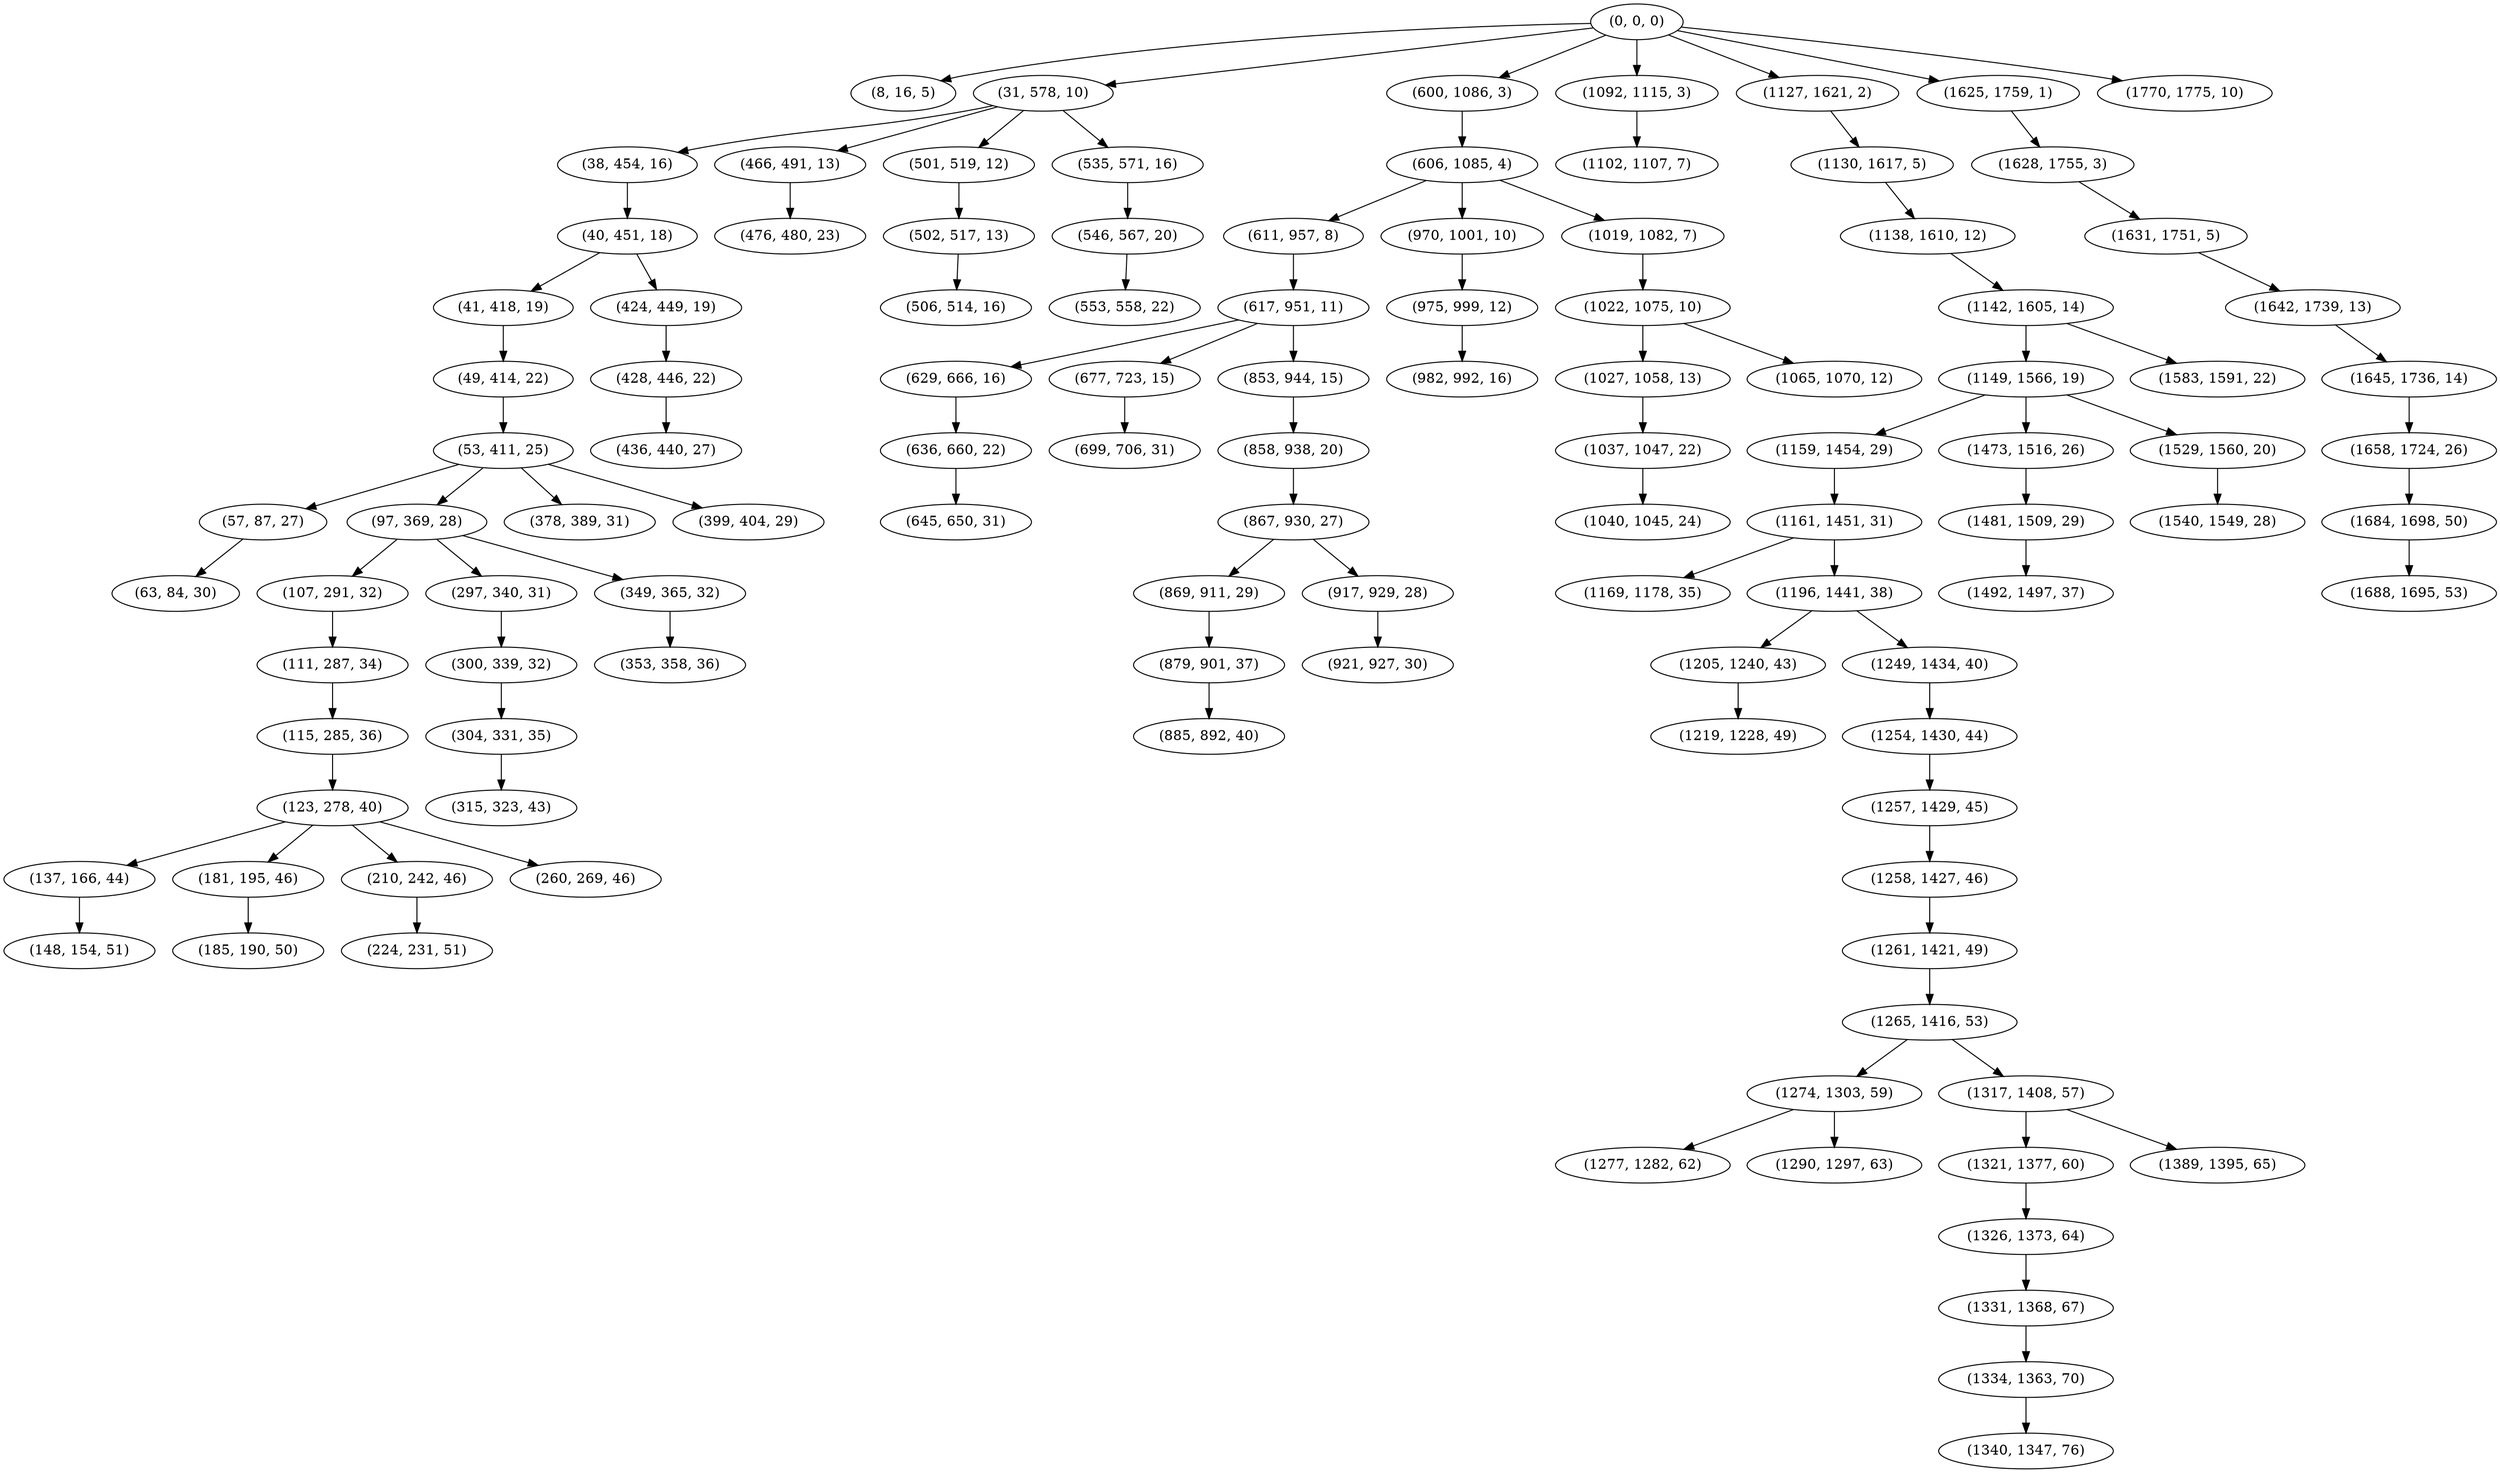 digraph tree {
    "(0, 0, 0)";
    "(8, 16, 5)";
    "(31, 578, 10)";
    "(38, 454, 16)";
    "(40, 451, 18)";
    "(41, 418, 19)";
    "(49, 414, 22)";
    "(53, 411, 25)";
    "(57, 87, 27)";
    "(63, 84, 30)";
    "(97, 369, 28)";
    "(107, 291, 32)";
    "(111, 287, 34)";
    "(115, 285, 36)";
    "(123, 278, 40)";
    "(137, 166, 44)";
    "(148, 154, 51)";
    "(181, 195, 46)";
    "(185, 190, 50)";
    "(210, 242, 46)";
    "(224, 231, 51)";
    "(260, 269, 46)";
    "(297, 340, 31)";
    "(300, 339, 32)";
    "(304, 331, 35)";
    "(315, 323, 43)";
    "(349, 365, 32)";
    "(353, 358, 36)";
    "(378, 389, 31)";
    "(399, 404, 29)";
    "(424, 449, 19)";
    "(428, 446, 22)";
    "(436, 440, 27)";
    "(466, 491, 13)";
    "(476, 480, 23)";
    "(501, 519, 12)";
    "(502, 517, 13)";
    "(506, 514, 16)";
    "(535, 571, 16)";
    "(546, 567, 20)";
    "(553, 558, 22)";
    "(600, 1086, 3)";
    "(606, 1085, 4)";
    "(611, 957, 8)";
    "(617, 951, 11)";
    "(629, 666, 16)";
    "(636, 660, 22)";
    "(645, 650, 31)";
    "(677, 723, 15)";
    "(699, 706, 31)";
    "(853, 944, 15)";
    "(858, 938, 20)";
    "(867, 930, 27)";
    "(869, 911, 29)";
    "(879, 901, 37)";
    "(885, 892, 40)";
    "(917, 929, 28)";
    "(921, 927, 30)";
    "(970, 1001, 10)";
    "(975, 999, 12)";
    "(982, 992, 16)";
    "(1019, 1082, 7)";
    "(1022, 1075, 10)";
    "(1027, 1058, 13)";
    "(1037, 1047, 22)";
    "(1040, 1045, 24)";
    "(1065, 1070, 12)";
    "(1092, 1115, 3)";
    "(1102, 1107, 7)";
    "(1127, 1621, 2)";
    "(1130, 1617, 5)";
    "(1138, 1610, 12)";
    "(1142, 1605, 14)";
    "(1149, 1566, 19)";
    "(1159, 1454, 29)";
    "(1161, 1451, 31)";
    "(1169, 1178, 35)";
    "(1196, 1441, 38)";
    "(1205, 1240, 43)";
    "(1219, 1228, 49)";
    "(1249, 1434, 40)";
    "(1254, 1430, 44)";
    "(1257, 1429, 45)";
    "(1258, 1427, 46)";
    "(1261, 1421, 49)";
    "(1265, 1416, 53)";
    "(1274, 1303, 59)";
    "(1277, 1282, 62)";
    "(1290, 1297, 63)";
    "(1317, 1408, 57)";
    "(1321, 1377, 60)";
    "(1326, 1373, 64)";
    "(1331, 1368, 67)";
    "(1334, 1363, 70)";
    "(1340, 1347, 76)";
    "(1389, 1395, 65)";
    "(1473, 1516, 26)";
    "(1481, 1509, 29)";
    "(1492, 1497, 37)";
    "(1529, 1560, 20)";
    "(1540, 1549, 28)";
    "(1583, 1591, 22)";
    "(1625, 1759, 1)";
    "(1628, 1755, 3)";
    "(1631, 1751, 5)";
    "(1642, 1739, 13)";
    "(1645, 1736, 14)";
    "(1658, 1724, 26)";
    "(1684, 1698, 50)";
    "(1688, 1695, 53)";
    "(1770, 1775, 10)";
    "(0, 0, 0)" -> "(8, 16, 5)";
    "(0, 0, 0)" -> "(31, 578, 10)";
    "(0, 0, 0)" -> "(600, 1086, 3)";
    "(0, 0, 0)" -> "(1092, 1115, 3)";
    "(0, 0, 0)" -> "(1127, 1621, 2)";
    "(0, 0, 0)" -> "(1625, 1759, 1)";
    "(0, 0, 0)" -> "(1770, 1775, 10)";
    "(31, 578, 10)" -> "(38, 454, 16)";
    "(31, 578, 10)" -> "(466, 491, 13)";
    "(31, 578, 10)" -> "(501, 519, 12)";
    "(31, 578, 10)" -> "(535, 571, 16)";
    "(38, 454, 16)" -> "(40, 451, 18)";
    "(40, 451, 18)" -> "(41, 418, 19)";
    "(40, 451, 18)" -> "(424, 449, 19)";
    "(41, 418, 19)" -> "(49, 414, 22)";
    "(49, 414, 22)" -> "(53, 411, 25)";
    "(53, 411, 25)" -> "(57, 87, 27)";
    "(53, 411, 25)" -> "(97, 369, 28)";
    "(53, 411, 25)" -> "(378, 389, 31)";
    "(53, 411, 25)" -> "(399, 404, 29)";
    "(57, 87, 27)" -> "(63, 84, 30)";
    "(97, 369, 28)" -> "(107, 291, 32)";
    "(97, 369, 28)" -> "(297, 340, 31)";
    "(97, 369, 28)" -> "(349, 365, 32)";
    "(107, 291, 32)" -> "(111, 287, 34)";
    "(111, 287, 34)" -> "(115, 285, 36)";
    "(115, 285, 36)" -> "(123, 278, 40)";
    "(123, 278, 40)" -> "(137, 166, 44)";
    "(123, 278, 40)" -> "(181, 195, 46)";
    "(123, 278, 40)" -> "(210, 242, 46)";
    "(123, 278, 40)" -> "(260, 269, 46)";
    "(137, 166, 44)" -> "(148, 154, 51)";
    "(181, 195, 46)" -> "(185, 190, 50)";
    "(210, 242, 46)" -> "(224, 231, 51)";
    "(297, 340, 31)" -> "(300, 339, 32)";
    "(300, 339, 32)" -> "(304, 331, 35)";
    "(304, 331, 35)" -> "(315, 323, 43)";
    "(349, 365, 32)" -> "(353, 358, 36)";
    "(424, 449, 19)" -> "(428, 446, 22)";
    "(428, 446, 22)" -> "(436, 440, 27)";
    "(466, 491, 13)" -> "(476, 480, 23)";
    "(501, 519, 12)" -> "(502, 517, 13)";
    "(502, 517, 13)" -> "(506, 514, 16)";
    "(535, 571, 16)" -> "(546, 567, 20)";
    "(546, 567, 20)" -> "(553, 558, 22)";
    "(600, 1086, 3)" -> "(606, 1085, 4)";
    "(606, 1085, 4)" -> "(611, 957, 8)";
    "(606, 1085, 4)" -> "(970, 1001, 10)";
    "(606, 1085, 4)" -> "(1019, 1082, 7)";
    "(611, 957, 8)" -> "(617, 951, 11)";
    "(617, 951, 11)" -> "(629, 666, 16)";
    "(617, 951, 11)" -> "(677, 723, 15)";
    "(617, 951, 11)" -> "(853, 944, 15)";
    "(629, 666, 16)" -> "(636, 660, 22)";
    "(636, 660, 22)" -> "(645, 650, 31)";
    "(677, 723, 15)" -> "(699, 706, 31)";
    "(853, 944, 15)" -> "(858, 938, 20)";
    "(858, 938, 20)" -> "(867, 930, 27)";
    "(867, 930, 27)" -> "(869, 911, 29)";
    "(867, 930, 27)" -> "(917, 929, 28)";
    "(869, 911, 29)" -> "(879, 901, 37)";
    "(879, 901, 37)" -> "(885, 892, 40)";
    "(917, 929, 28)" -> "(921, 927, 30)";
    "(970, 1001, 10)" -> "(975, 999, 12)";
    "(975, 999, 12)" -> "(982, 992, 16)";
    "(1019, 1082, 7)" -> "(1022, 1075, 10)";
    "(1022, 1075, 10)" -> "(1027, 1058, 13)";
    "(1022, 1075, 10)" -> "(1065, 1070, 12)";
    "(1027, 1058, 13)" -> "(1037, 1047, 22)";
    "(1037, 1047, 22)" -> "(1040, 1045, 24)";
    "(1092, 1115, 3)" -> "(1102, 1107, 7)";
    "(1127, 1621, 2)" -> "(1130, 1617, 5)";
    "(1130, 1617, 5)" -> "(1138, 1610, 12)";
    "(1138, 1610, 12)" -> "(1142, 1605, 14)";
    "(1142, 1605, 14)" -> "(1149, 1566, 19)";
    "(1142, 1605, 14)" -> "(1583, 1591, 22)";
    "(1149, 1566, 19)" -> "(1159, 1454, 29)";
    "(1149, 1566, 19)" -> "(1473, 1516, 26)";
    "(1149, 1566, 19)" -> "(1529, 1560, 20)";
    "(1159, 1454, 29)" -> "(1161, 1451, 31)";
    "(1161, 1451, 31)" -> "(1169, 1178, 35)";
    "(1161, 1451, 31)" -> "(1196, 1441, 38)";
    "(1196, 1441, 38)" -> "(1205, 1240, 43)";
    "(1196, 1441, 38)" -> "(1249, 1434, 40)";
    "(1205, 1240, 43)" -> "(1219, 1228, 49)";
    "(1249, 1434, 40)" -> "(1254, 1430, 44)";
    "(1254, 1430, 44)" -> "(1257, 1429, 45)";
    "(1257, 1429, 45)" -> "(1258, 1427, 46)";
    "(1258, 1427, 46)" -> "(1261, 1421, 49)";
    "(1261, 1421, 49)" -> "(1265, 1416, 53)";
    "(1265, 1416, 53)" -> "(1274, 1303, 59)";
    "(1265, 1416, 53)" -> "(1317, 1408, 57)";
    "(1274, 1303, 59)" -> "(1277, 1282, 62)";
    "(1274, 1303, 59)" -> "(1290, 1297, 63)";
    "(1317, 1408, 57)" -> "(1321, 1377, 60)";
    "(1317, 1408, 57)" -> "(1389, 1395, 65)";
    "(1321, 1377, 60)" -> "(1326, 1373, 64)";
    "(1326, 1373, 64)" -> "(1331, 1368, 67)";
    "(1331, 1368, 67)" -> "(1334, 1363, 70)";
    "(1334, 1363, 70)" -> "(1340, 1347, 76)";
    "(1473, 1516, 26)" -> "(1481, 1509, 29)";
    "(1481, 1509, 29)" -> "(1492, 1497, 37)";
    "(1529, 1560, 20)" -> "(1540, 1549, 28)";
    "(1625, 1759, 1)" -> "(1628, 1755, 3)";
    "(1628, 1755, 3)" -> "(1631, 1751, 5)";
    "(1631, 1751, 5)" -> "(1642, 1739, 13)";
    "(1642, 1739, 13)" -> "(1645, 1736, 14)";
    "(1645, 1736, 14)" -> "(1658, 1724, 26)";
    "(1658, 1724, 26)" -> "(1684, 1698, 50)";
    "(1684, 1698, 50)" -> "(1688, 1695, 53)";
}
